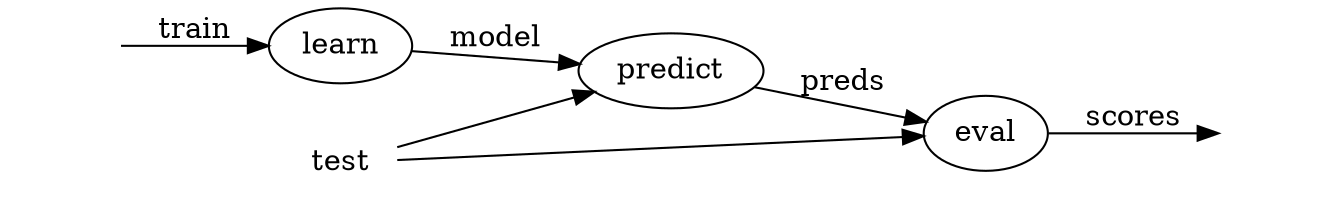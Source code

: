 digraph G {
	node [label="\N"];
	graph [rankdir="LR"];
	"START" [label="", shape=plaintext];
	"learn";
	"predict";
	"test" [shape=plaintext];
	"eval";
	"STOP" [label="", shape=plaintext];
	"START" -> "learn" [label="train"];
	"learn" -> "predict" [label="model"];
	"test" -> "predict" ;
	"predict" -> "eval" [label="preds"];
	"test" -> "eval" ;
	"eval" -> "STOP" [label="scores"];
}

